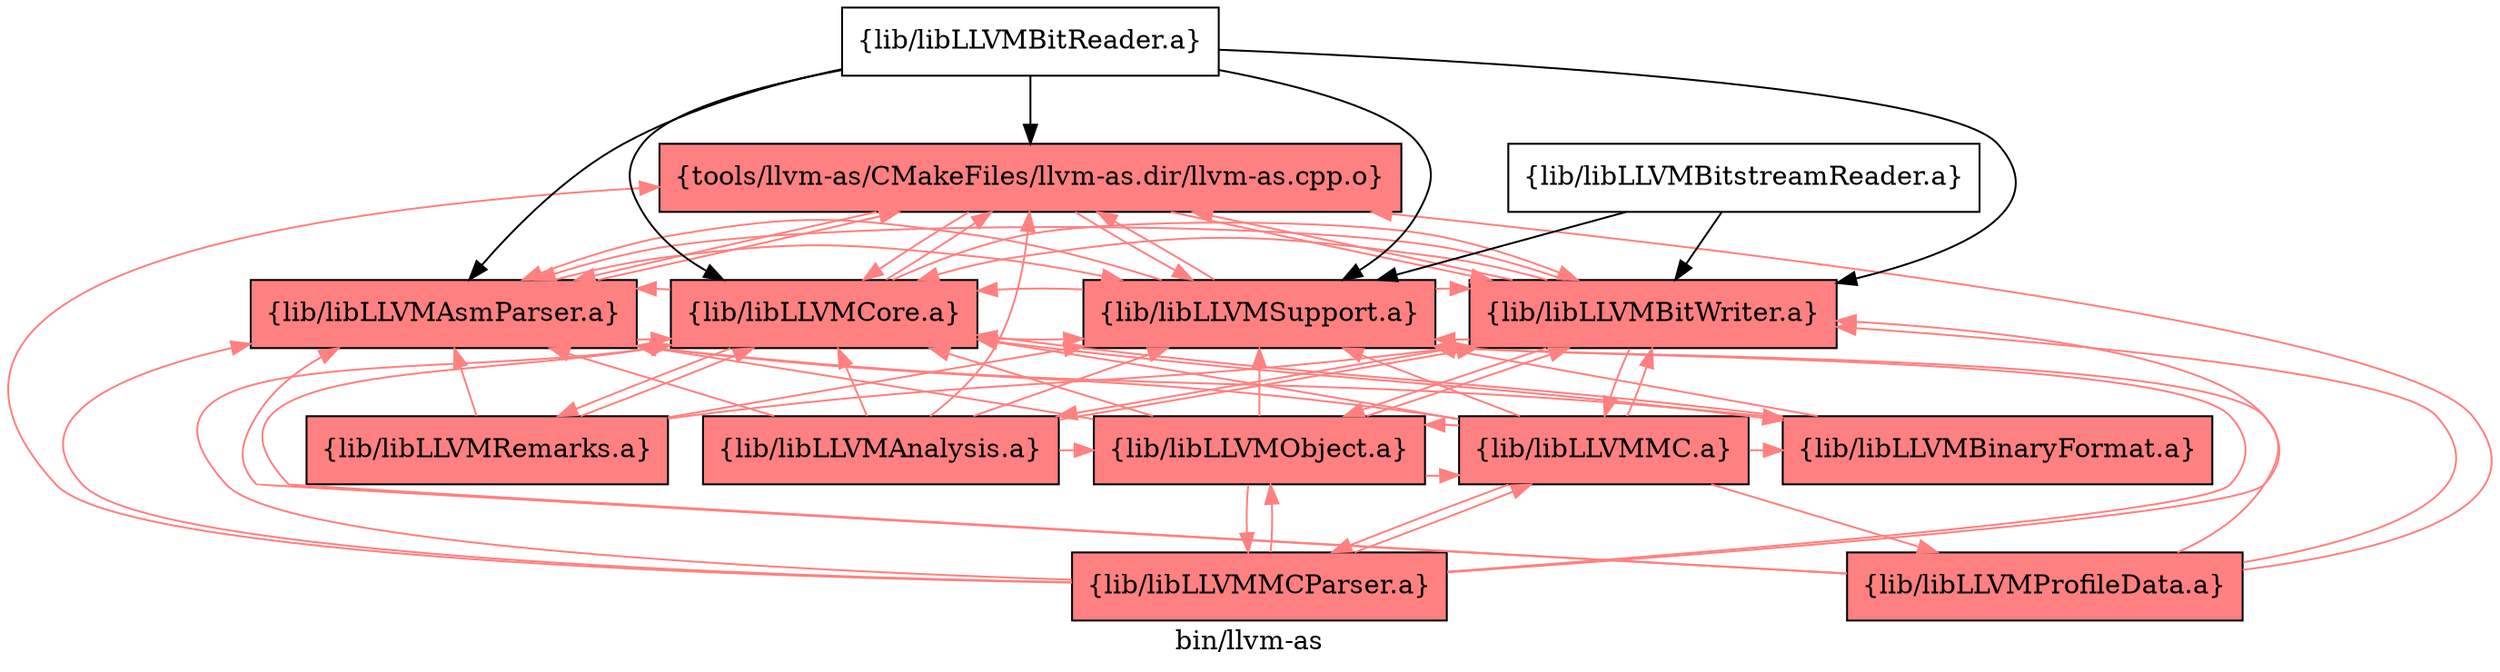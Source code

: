 digraph "bin/llvm-as" {
	label="bin/llvm-as";
	{ rank=same; Node0x55cd3faa9508;  }
	{ rank=same; Node0x55cd3faaae58; Node0x55cd3faaa5e8; Node0x55cd3faaa138; Node0x55cd3faa9be8;  }
	{ rank=same; Node0x55cd3faa5db8; Node0x55cd3faa97d8; Node0x55cd3faa8e78; Node0x55cd3faa68a8; Node0x55cd3faa7de8;  }

	Node0x55cd3faa9508 [shape=record,shape=box,style=filled,fillcolor="1.000000 0.5 1",group=1,label="{tools/llvm-as/CMakeFiles/llvm-as.dir/llvm-as.cpp.o}"];
	Node0x55cd3faa9508 -> Node0x55cd3faaae58[color="1.000000 0.5 1"];
	Node0x55cd3faa9508 -> Node0x55cd3faaa5e8[color="1.000000 0.5 1"];
	Node0x55cd3faa9508 -> Node0x55cd3faaa138[color="1.000000 0.5 1"];
	Node0x55cd3faa9508 -> Node0x55cd3faa9be8[color="1.000000 0.5 1"];
	Node0x55cd3faaae58 [shape=record,shape=box,style=filled,fillcolor="1.000000 0.5 1",group=1,label="{lib/libLLVMAsmParser.a}"];
	Node0x55cd3faaae58 -> Node0x55cd3faa9508[color="1.000000 0.5 1"];
	Node0x55cd3faaae58 -> Node0x55cd3faaa138[color="1.000000 0.5 1"];
	Node0x55cd3faaae58 -> Node0x55cd3faa9be8[color="1.000000 0.5 1"];
	Node0x55cd3faaae58 -> Node0x55cd3faa5db8[color="1.000000 0.5 1"];
	Node0x55cd3faaa5e8 [shape=record,shape=box,style=filled,fillcolor="1.000000 0.5 1",group=1,label="{lib/libLLVMBitWriter.a}"];
	Node0x55cd3faaa5e8 -> Node0x55cd3faa9508[color="1.000000 0.5 1"];
	Node0x55cd3faaa5e8 -> Node0x55cd3faaae58[color="1.000000 0.5 1"];
	Node0x55cd3faaa5e8 -> Node0x55cd3faaa138[color="1.000000 0.5 1"];
	Node0x55cd3faaa5e8 -> Node0x55cd3faa9be8[color="1.000000 0.5 1"];
	Node0x55cd3faaa5e8 -> Node0x55cd3faa97d8[color="1.000000 0.5 1"];
	Node0x55cd3faaa5e8 -> Node0x55cd3faa8e78[color="1.000000 0.5 1"];
	Node0x55cd3faaa5e8 -> Node0x55cd3faa68a8[color="1.000000 0.5 1"];
	Node0x55cd3faaa138 [shape=record,shape=box,style=filled,fillcolor="1.000000 0.5 1",group=1,label="{lib/libLLVMCore.a}"];
	Node0x55cd3faaa138 -> Node0x55cd3faa9508[color="1.000000 0.5 1"];
	Node0x55cd3faaa138 -> Node0x55cd3faaae58[color="1.000000 0.5 1"];
	Node0x55cd3faaa138 -> Node0x55cd3faaa5e8[color="1.000000 0.5 1"];
	Node0x55cd3faaa138 -> Node0x55cd3faa9be8[color="1.000000 0.5 1"];
	Node0x55cd3faaa138 -> Node0x55cd3faa5db8[color="1.000000 0.5 1"];
	Node0x55cd3faaa138 -> Node0x55cd3faa7de8[color="1.000000 0.5 1"];
	Node0x55cd3faa9be8 [shape=record,shape=box,style=filled,fillcolor="1.000000 0.5 1",group=1,label="{lib/libLLVMSupport.a}"];
	Node0x55cd3faa9be8 -> Node0x55cd3faaae58[color="1.000000 0.5 1"];
	Node0x55cd3faa9be8 -> Node0x55cd3faaa5e8[color="1.000000 0.5 1"];
	Node0x55cd3faa9be8 -> Node0x55cd3faaa138[color="1.000000 0.5 1"];
	Node0x55cd3faa9be8 -> Node0x55cd3faa9508[color="1.000000 0.5 1"];
	Node0x55cd3faa5db8 [shape=record,shape=box,style=filled,fillcolor="1.000000 0.5 1",group=1,label="{lib/libLLVMBinaryFormat.a}"];
	Node0x55cd3faa5db8 -> Node0x55cd3faaa138[color="1.000000 0.5 1"];
	Node0x55cd3faa5db8 -> Node0x55cd3faa9be8[color="1.000000 0.5 1"];
	Node0x55cd3faa97d8 [shape=record,shape=box,style=filled,fillcolor="1.000000 0.5 1",group=1,label="{lib/libLLVMAnalysis.a}"];
	Node0x55cd3faa97d8 -> Node0x55cd3faa9508[color="1.000000 0.5 1"];
	Node0x55cd3faa97d8 -> Node0x55cd3faaae58[color="1.000000 0.5 1"];
	Node0x55cd3faa97d8 -> Node0x55cd3faaa138[color="1.000000 0.5 1"];
	Node0x55cd3faa97d8 -> Node0x55cd3faa9be8[color="1.000000 0.5 1"];
	Node0x55cd3faa97d8 -> Node0x55cd3faa8e78[color="1.000000 0.5 1"];
	Node0x55cd3faa97d8 -> Node0x55cd3faaa5e8[color="1.000000 0.5 1"];
	Node0x55cd3faa8e78 [shape=record,shape=box,style=filled,fillcolor="1.000000 0.5 1",group=1,label="{lib/libLLVMObject.a}"];
	Node0x55cd3faa8e78 -> Node0x55cd3faaae58[color="1.000000 0.5 1"];
	Node0x55cd3faa8e78 -> Node0x55cd3faaa5e8[color="1.000000 0.5 1"];
	Node0x55cd3faa8e78 -> Node0x55cd3faaa138[color="1.000000 0.5 1"];
	Node0x55cd3faa8e78 -> Node0x55cd3faa9be8[color="1.000000 0.5 1"];
	Node0x55cd3faa8e78 -> Node0x55cd3faa68a8[color="1.000000 0.5 1"];
	Node0x55cd3faa8e78 -> Node0x55cd3faa73e8[color="1.000000 0.5 1"];
	Node0x55cd3faa68a8 [shape=record,shape=box,style=filled,fillcolor="1.000000 0.5 1",group=1,label="{lib/libLLVMMC.a}"];
	Node0x55cd3faa68a8 -> Node0x55cd3faaa138[color="1.000000 0.5 1"];
	Node0x55cd3faa68a8 -> Node0x55cd3faa9be8[color="1.000000 0.5 1"];
	Node0x55cd3faa68a8 -> Node0x55cd3faa8e78[color="1.000000 0.5 1"];
	Node0x55cd3faa68a8 -> Node0x55cd3faaae58[color="1.000000 0.5 1"];
	Node0x55cd3faa68a8 -> Node0x55cd3faaa5e8[color="1.000000 0.5 1"];
	Node0x55cd3faa68a8 -> Node0x55cd3faa9328[color="1.000000 0.5 1"];
	Node0x55cd3faa68a8 -> Node0x55cd3faa73e8[color="1.000000 0.5 1"];
	Node0x55cd3faa68a8 -> Node0x55cd3faa5db8[color="1.000000 0.5 1"];
	Node0x55cd3faa7de8 [shape=record,shape=box,style=filled,fillcolor="1.000000 0.5 1",group=1,label="{lib/libLLVMRemarks.a}"];
	Node0x55cd3faa7de8 -> Node0x55cd3faa9be8[color="1.000000 0.5 1"];
	Node0x55cd3faa7de8 -> Node0x55cd3faaa5e8[color="1.000000 0.5 1"];
	Node0x55cd3faa7de8 -> Node0x55cd3faaa138[color="1.000000 0.5 1"];
	Node0x55cd3faa7de8 -> Node0x55cd3faaae58[color="1.000000 0.5 1"];
	Node0x55cd3faa9328 [shape=record,shape=box,style=filled,fillcolor="1.000000 0.5 1",group=1,label="{lib/libLLVMProfileData.a}"];
	Node0x55cd3faa9328 -> Node0x55cd3faa9508[color="1.000000 0.5 1"];
	Node0x55cd3faa9328 -> Node0x55cd3faaa5e8[color="1.000000 0.5 1"];
	Node0x55cd3faa9328 -> Node0x55cd3faaa138[color="1.000000 0.5 1"];
	Node0x55cd3faa9328 -> Node0x55cd3faa9be8[color="1.000000 0.5 1"];
	Node0x55cd3faa9328 -> Node0x55cd3faaae58[color="1.000000 0.5 1"];
	Node0x55cd3faa73e8 [shape=record,shape=box,style=filled,fillcolor="1.000000 0.5 1",group=1,label="{lib/libLLVMMCParser.a}"];
	Node0x55cd3faa73e8 -> Node0x55cd3faa9508[color="1.000000 0.5 1"];
	Node0x55cd3faa73e8 -> Node0x55cd3faaae58[color="1.000000 0.5 1"];
	Node0x55cd3faa73e8 -> Node0x55cd3faaa5e8[color="1.000000 0.5 1"];
	Node0x55cd3faa73e8 -> Node0x55cd3faaa138[color="1.000000 0.5 1"];
	Node0x55cd3faa73e8 -> Node0x55cd3faa9be8[color="1.000000 0.5 1"];
	Node0x55cd3faa73e8 -> Node0x55cd3faa8e78[color="1.000000 0.5 1"];
	Node0x55cd3faa73e8 -> Node0x55cd3faa68a8[color="1.000000 0.5 1"];
	Node0x55cd3faa8928 [shape=record,shape=box,group=0,label="{lib/libLLVMBitReader.a}"];
	Node0x55cd3faa8928 -> Node0x55cd3faa9508;
	Node0x55cd3faa8928 -> Node0x55cd3faaae58;
	Node0x55cd3faa8928 -> Node0x55cd3faaa5e8;
	Node0x55cd3faa8928 -> Node0x55cd3faaa138;
	Node0x55cd3faa8928 -> Node0x55cd3faa9be8;
	Node0x55cd3faa7938 [shape=record,shape=box,group=0,label="{lib/libLLVMBitstreamReader.a}"];
	Node0x55cd3faa7938 -> Node0x55cd3faaa5e8;
	Node0x55cd3faa7938 -> Node0x55cd3faa9be8;
}
